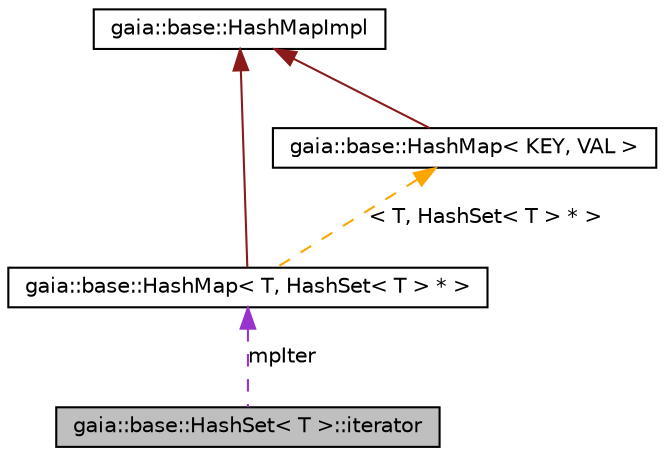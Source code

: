 digraph G
{
  edge [fontname="Helvetica",fontsize="10",labelfontname="Helvetica",labelfontsize="10"];
  node [fontname="Helvetica",fontsize="10",shape=record];
  Node1 [label="gaia::base::HashSet\< T \>::iterator",height=0.2,width=0.4,color="black", fillcolor="grey75", style="filled" fontcolor="black"];
  Node2 -> Node1 [dir=back,color="darkorchid3",fontsize="10",style="dashed",label="mpIter",fontname="Helvetica"];
  Node2 [label="gaia::base::HashMap\< T, HashSet\< T \> * \>",height=0.2,width=0.4,color="black", fillcolor="white", style="filled",URL="$d3/d57/classgaia_1_1base_1_1_hash_map.html"];
  Node3 -> Node2 [dir=back,color="firebrick4",fontsize="10",style="solid",fontname="Helvetica"];
  Node3 [label="gaia::base::HashMapImpl",height=0.2,width=0.4,color="black", fillcolor="white", style="filled",URL="$d3/d6e/classgaia_1_1base_1_1_hash_map_impl.html"];
  Node4 -> Node2 [dir=back,color="orange",fontsize="10",style="dashed",label="\< T, HashSet\< T \> * \>",fontname="Helvetica"];
  Node4 [label="gaia::base::HashMap\< KEY, VAL \>",height=0.2,width=0.4,color="black", fillcolor="white", style="filled",URL="$d3/d57/classgaia_1_1base_1_1_hash_map.html",tooltip="Implements hashmap data structure and operation functions."];
  Node3 -> Node4 [dir=back,color="firebrick4",fontsize="10",style="solid",fontname="Helvetica"];
}

